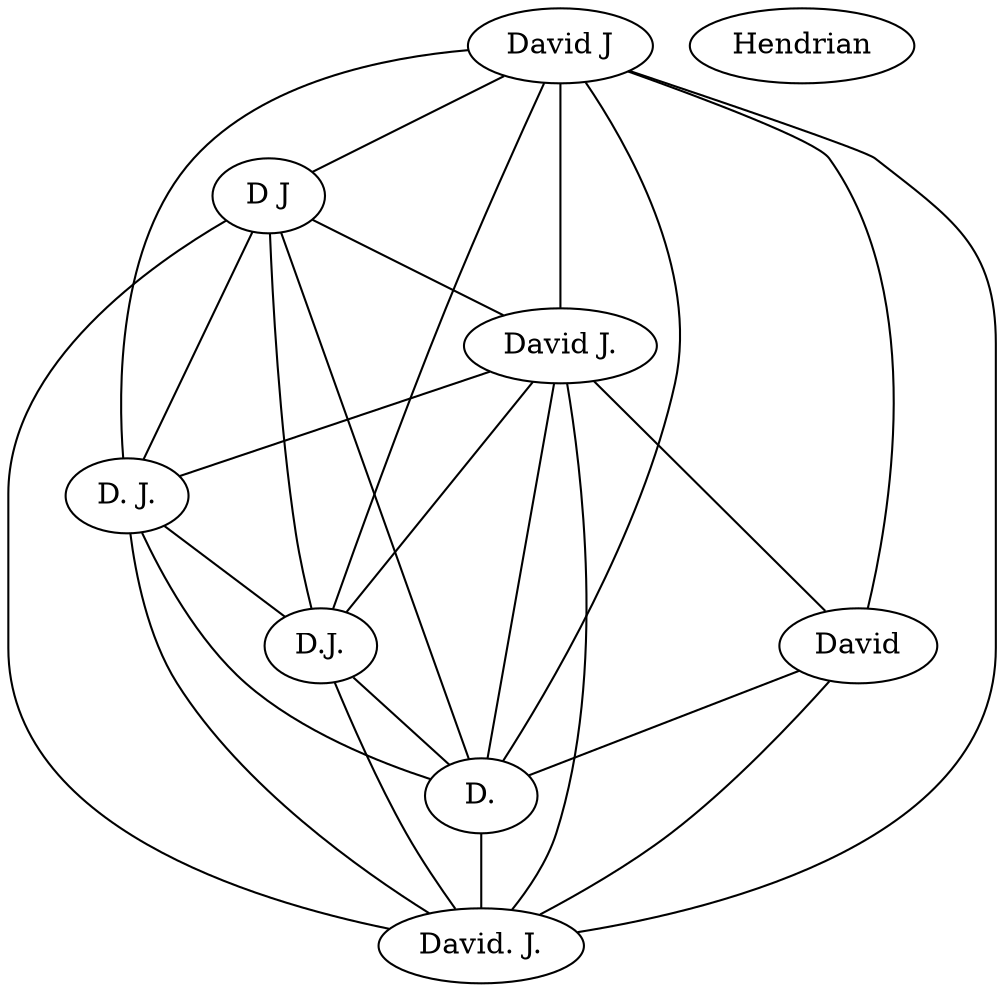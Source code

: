 graph {
0 [label="David J"];
1 [label="D J"];
2 [label="Hendrian"];
3 [label="David J."];
4 [label="D. J."];
5 [label="D.J."];
6 [label="David"];
7 [label="D."];
8 [label="David. J."];
0 -- 1;
0 -- 3;
0 -- 4;
0 -- 5;
0 -- 6;
0 -- 7;
0 -- 8;
1 -- 3;
1 -- 4;
1 -- 5;
1 -- 7;
1 -- 8;
3 -- 4;
3 -- 5;
3 -- 6;
3 -- 7;
3 -- 8;
4 -- 5;
4 -- 7;
4 -- 8;
5 -- 7;
5 -- 8;
6 -- 7;
6 -- 8;
7 -- 8;
}
